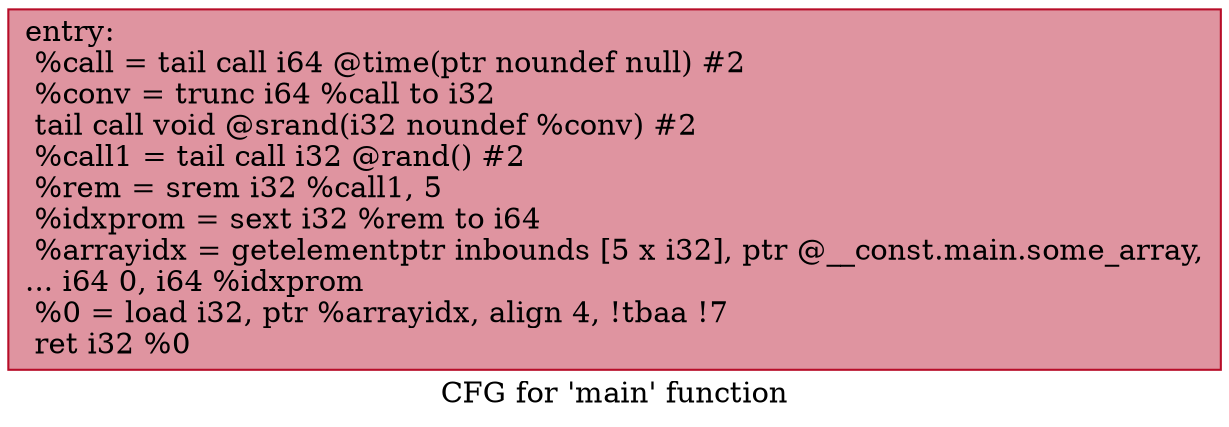 digraph "CFG for 'main' function" {
	label="CFG for 'main' function";

	Node0x606000005de0 [shape=record,color="#b70d28ff", style=filled, fillcolor="#b70d2870",label="{entry:\l  %call = tail call i64 @time(ptr noundef null) #2\l  %conv = trunc i64 %call to i32\l  tail call void @srand(i32 noundef %conv) #2\l  %call1 = tail call i32 @rand() #2\l  %rem = srem i32 %call1, 5\l  %idxprom = sext i32 %rem to i64\l  %arrayidx = getelementptr inbounds [5 x i32], ptr @__const.main.some_array,\l... i64 0, i64 %idxprom\l  %0 = load i32, ptr %arrayidx, align 4, !tbaa !7\l  ret i32 %0\l}"];
}
